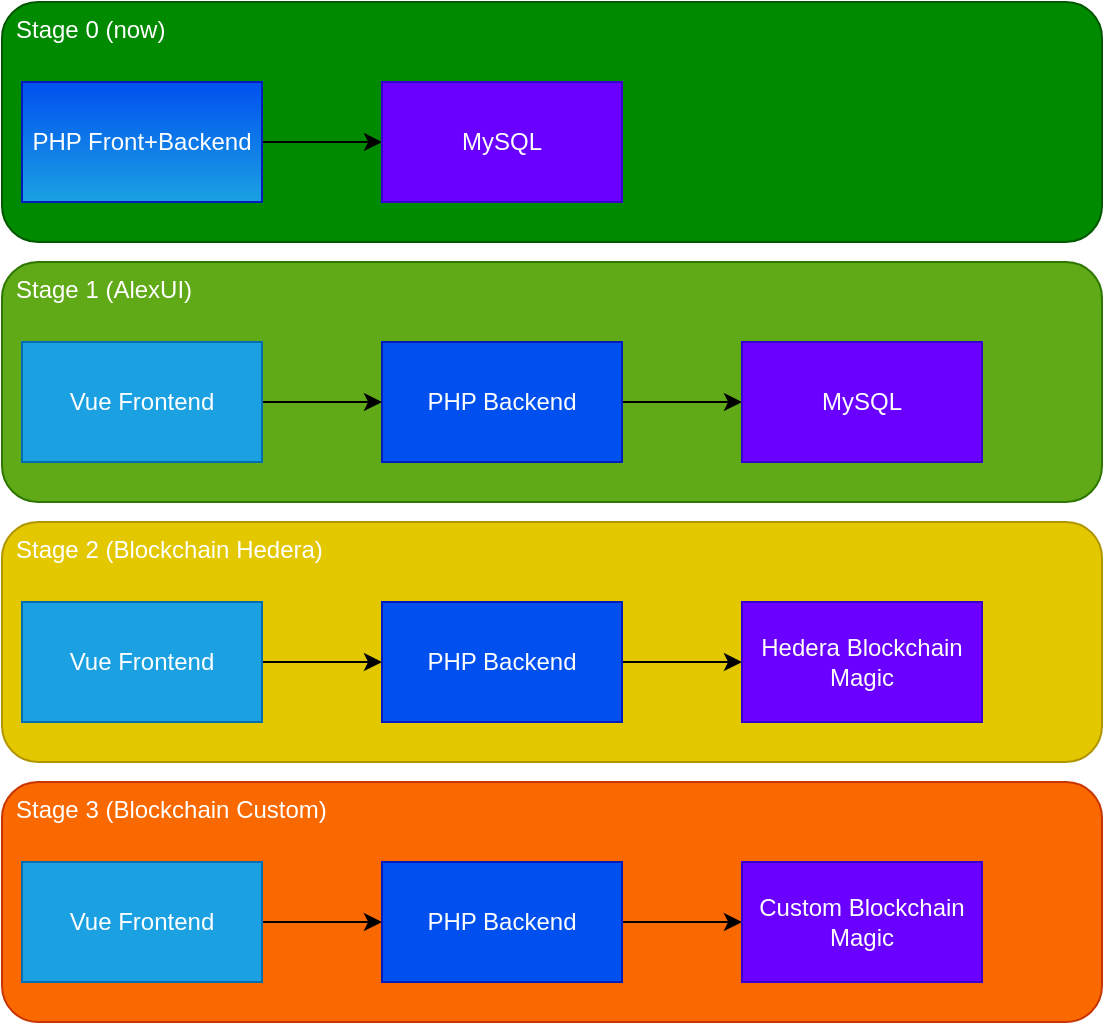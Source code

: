 <mxfile version="13.10.0" type="embed">
    <diagram id="x8Wwc3Vbt1L_ts7Y3T1w" name="Page-1">
        <mxGraphModel dx="735" dy="670" grid="1" gridSize="10" guides="1" tooltips="1" connect="1" arrows="1" fold="1" page="1" pageScale="1" pageWidth="827" pageHeight="1169" math="0" shadow="0">
            <root>
                <mxCell id="0"/>
                <mxCell id="1" parent="0"/>
                <mxCell id="2" value="Stage 0 (now)" style="rounded=1;whiteSpace=wrap;html=1;align=left;verticalAlign=top;fontSize=12;spacingLeft=5;fillColor=#008a00;strokeColor=#005700;fontColor=#ffffff;" parent="1" vertex="1">
                    <mxGeometry x="40" y="80" width="550" height="120" as="geometry"/>
                </mxCell>
                <mxCell id="3" value="Stage 1 (AlexUI)" style="rounded=1;whiteSpace=wrap;html=1;align=left;verticalAlign=top;fontSize=12;spacingLeft=5;fillColor=#60a917;strokeColor=#2D7600;fontColor=#ffffff;" vertex="1" parent="1">
                    <mxGeometry x="40" y="210" width="550" height="120" as="geometry"/>
                </mxCell>
                <mxCell id="4" value="Stage 2 (Blockchain Hedera)" style="rounded=1;whiteSpace=wrap;html=1;align=left;verticalAlign=top;fontSize=12;spacingLeft=5;fillColor=#e3c800;strokeColor=#B09500;fontColor=#ffffff;" vertex="1" parent="1">
                    <mxGeometry x="40" y="340" width="550" height="120" as="geometry"/>
                </mxCell>
                <mxCell id="5" value="Stage 3 (Blockchain Custom)" style="rounded=1;whiteSpace=wrap;html=1;align=left;verticalAlign=top;fontSize=12;spacingLeft=5;fillColor=#fa6800;strokeColor=#C73500;fontColor=#ffffff;" vertex="1" parent="1">
                    <mxGeometry x="40" y="470" width="550" height="120" as="geometry"/>
                </mxCell>
                <mxCell id="8" style="edgeStyle=orthogonalEdgeStyle;rounded=0;orthogonalLoop=1;jettySize=auto;html=1;exitX=1;exitY=0.5;exitDx=0;exitDy=0;entryX=0;entryY=0.5;entryDx=0;entryDy=0;fontSize=12;startArrow=none;startFill=0;" edge="1" parent="1" source="6" target="7">
                    <mxGeometry relative="1" as="geometry"/>
                </mxCell>
                <mxCell id="6" value="PHP Front+Backend" style="rounded=0;whiteSpace=wrap;html=1;fontSize=12;align=center;fillColor=#0050ef;strokeColor=#001DBC;fontColor=#ffffff;gradientColor=#1BA1E2;" vertex="1" parent="1">
                    <mxGeometry x="50" y="120" width="120" height="60" as="geometry"/>
                </mxCell>
                <mxCell id="7" value="MySQL" style="rounded=0;whiteSpace=wrap;html=1;fontSize=12;align=center;fillColor=#6a00ff;strokeColor=#3700CC;fontColor=#ffffff;" vertex="1" parent="1">
                    <mxGeometry x="230" y="120" width="120" height="60" as="geometry"/>
                </mxCell>
                <mxCell id="13" style="edgeStyle=orthogonalEdgeStyle;rounded=0;orthogonalLoop=1;jettySize=auto;html=1;exitX=1;exitY=0.5;exitDx=0;exitDy=0;entryX=0;entryY=0.5;entryDx=0;entryDy=0;startArrow=none;startFill=0;fontSize=12;" edge="1" parent="1" source="9" target="10">
                    <mxGeometry relative="1" as="geometry"/>
                </mxCell>
                <mxCell id="9" value="PHP Backend" style="rounded=0;whiteSpace=wrap;html=1;fontSize=12;align=center;fillColor=#0050ef;strokeColor=#001DBC;fontColor=#ffffff;" vertex="1" parent="1">
                    <mxGeometry x="230" y="250" width="120" height="60" as="geometry"/>
                </mxCell>
                <mxCell id="10" value="MySQL" style="rounded=0;whiteSpace=wrap;html=1;fontSize=12;align=center;fillColor=#6a00ff;strokeColor=#3700CC;fontColor=#ffffff;" vertex="1" parent="1">
                    <mxGeometry x="410" y="250" width="120" height="60" as="geometry"/>
                </mxCell>
                <mxCell id="12" style="edgeStyle=orthogonalEdgeStyle;rounded=0;orthogonalLoop=1;jettySize=auto;html=1;exitX=1;exitY=0.5;exitDx=0;exitDy=0;entryX=0;entryY=0.5;entryDx=0;entryDy=0;startArrow=none;startFill=0;fontSize=12;" edge="1" parent="1" source="11" target="9">
                    <mxGeometry relative="1" as="geometry"/>
                </mxCell>
                <mxCell id="11" value="Vue Frontend" style="rounded=0;whiteSpace=wrap;html=1;fontSize=12;align=center;fillColor=#1ba1e2;strokeColor=#006EAF;fontColor=#ffffff;" vertex="1" parent="1">
                    <mxGeometry x="50" y="250" width="120" height="60" as="geometry"/>
                </mxCell>
                <mxCell id="18" style="edgeStyle=orthogonalEdgeStyle;rounded=0;orthogonalLoop=1;jettySize=auto;html=1;exitX=1;exitY=0.5;exitDx=0;exitDy=0;entryX=0;entryY=0.5;entryDx=0;entryDy=0;startArrow=none;startFill=0;fontSize=12;" edge="1" parent="1" source="14" target="15">
                    <mxGeometry relative="1" as="geometry"/>
                </mxCell>
                <mxCell id="14" value="PHP Backend" style="rounded=0;whiteSpace=wrap;html=1;fontSize=12;align=center;fillColor=#0050ef;strokeColor=#001DBC;fontColor=#ffffff;" vertex="1" parent="1">
                    <mxGeometry x="230" y="380" width="120" height="60" as="geometry"/>
                </mxCell>
                <mxCell id="15" value="Hedera Blockchain Magic" style="rounded=0;whiteSpace=wrap;html=1;fontSize=12;align=center;fillColor=#6a00ff;strokeColor=#3700CC;fontColor=#ffffff;" vertex="1" parent="1">
                    <mxGeometry x="410" y="380" width="120" height="60" as="geometry"/>
                </mxCell>
                <mxCell id="17" style="edgeStyle=orthogonalEdgeStyle;rounded=0;orthogonalLoop=1;jettySize=auto;html=1;exitX=1;exitY=0.5;exitDx=0;exitDy=0;entryX=0;entryY=0.5;entryDx=0;entryDy=0;startArrow=none;startFill=0;fontSize=12;" edge="1" parent="1" source="16" target="14">
                    <mxGeometry relative="1" as="geometry"/>
                </mxCell>
                <mxCell id="16" value="Vue Frontend" style="rounded=0;whiteSpace=wrap;html=1;fontSize=12;align=center;fillColor=#1ba1e2;strokeColor=#006EAF;fontColor=#ffffff;" vertex="1" parent="1">
                    <mxGeometry x="50" y="380" width="120" height="60" as="geometry"/>
                </mxCell>
                <mxCell id="23" style="edgeStyle=orthogonalEdgeStyle;rounded=0;orthogonalLoop=1;jettySize=auto;html=1;exitX=1;exitY=0.5;exitDx=0;exitDy=0;startArrow=none;startFill=0;fontSize=12;" edge="1" parent="1" source="19" target="20">
                    <mxGeometry relative="1" as="geometry"/>
                </mxCell>
                <mxCell id="19" value="PHP Backend" style="rounded=0;whiteSpace=wrap;html=1;fontSize=12;align=center;fillColor=#0050ef;strokeColor=#001DBC;fontColor=#ffffff;" vertex="1" parent="1">
                    <mxGeometry x="230" y="510" width="120" height="60" as="geometry"/>
                </mxCell>
                <mxCell id="20" value="Custom Blockchain Magic" style="rounded=0;whiteSpace=wrap;html=1;fontSize=12;align=center;fillColor=#6a00ff;strokeColor=#3700CC;fontColor=#ffffff;" vertex="1" parent="1">
                    <mxGeometry x="410" y="510" width="120" height="60" as="geometry"/>
                </mxCell>
                <mxCell id="22" style="edgeStyle=orthogonalEdgeStyle;rounded=0;orthogonalLoop=1;jettySize=auto;html=1;exitX=1;exitY=0.5;exitDx=0;exitDy=0;startArrow=none;startFill=0;fontSize=12;" edge="1" parent="1" source="21" target="19">
                    <mxGeometry relative="1" as="geometry"/>
                </mxCell>
                <mxCell id="21" value="Vue Frontend" style="rounded=0;whiteSpace=wrap;html=1;fontSize=12;align=center;fillColor=#1ba1e2;strokeColor=#006EAF;fontColor=#ffffff;" vertex="1" parent="1">
                    <mxGeometry x="50" y="510" width="120" height="60" as="geometry"/>
                </mxCell>
            </root>
        </mxGraphModel>
    </diagram>
</mxfile>